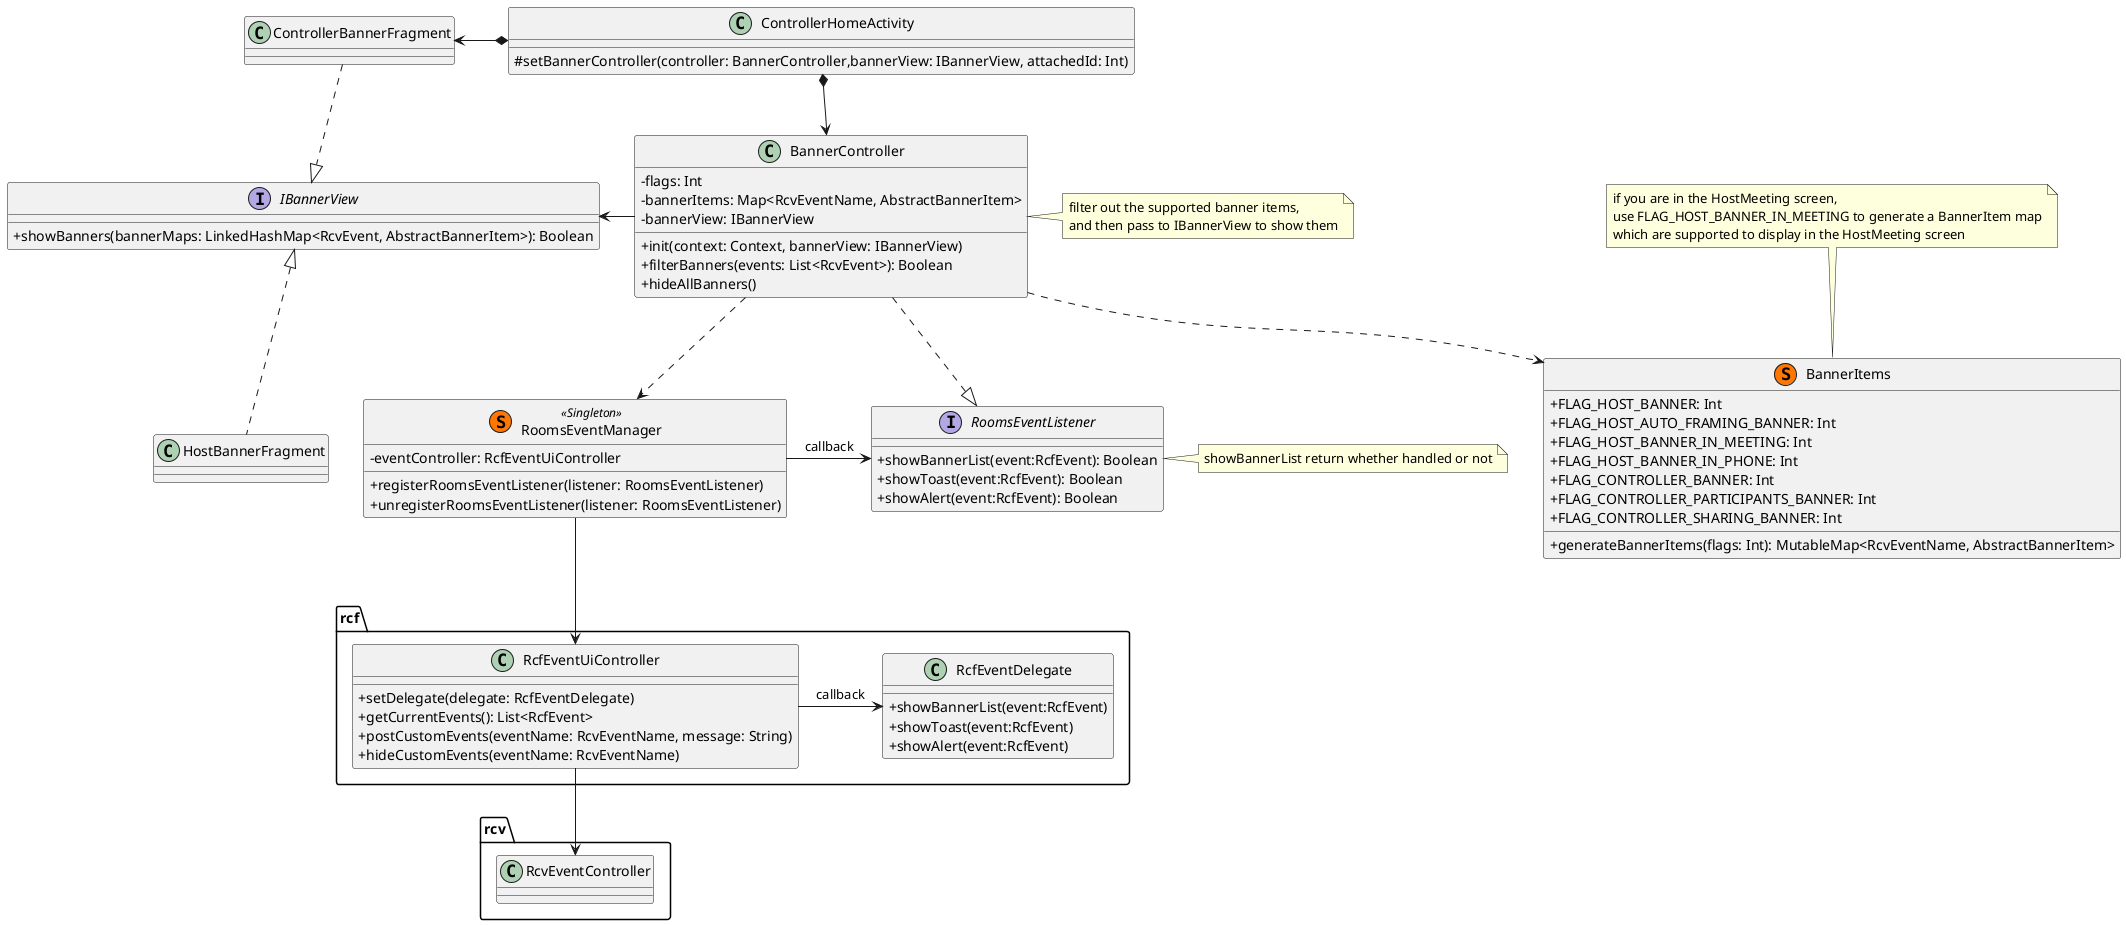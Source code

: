 @startuml
'https://plantuml.com/class-diagram
skinparam classAttributeIconSize 0

ControllerHomeActivity *-down-> BannerController
ControllerHomeActivity *-left-> ControllerBannerFragment

ControllerBannerFragment ..|> IBannerView
HostBannerFragment .up.|> IBannerView

BannerController .down.|> RoomsEventListener
BannerController .down.> RoomsEventManager
BannerController .down.> BannerItems
BannerController -left-> IBannerView

RoomsEventManager -down-> rcf.RcfEventUiController
RoomsEventManager -right-> RoomsEventListener: callback
rcf.RcfEventUiController -down-> rcv.RcvEventController

class ControllerHomeActivity {
    # setBannerController(controller: BannerController,bannerView: IBannerView, attachedId: Int)
}

class HostBannerFragment
class ControllerBannerFragment

note top of BannerItems
    if you are in the HostMeeting screen,
    use FLAG_HOST_BANNER_IN_MEETING to generate a BannerItem map
    which are supported to display in the HostMeeting screen
end note
class BannerItems<< (S, #FF7700) >> {
    + FLAG_HOST_BANNER: Int
    + FLAG_HOST_AUTO_FRAMING_BANNER: Int
    + FLAG_HOST_BANNER_IN_MEETING: Int
    + FLAG_HOST_BANNER_IN_PHONE: Int
    + FLAG_CONTROLLER_BANNER: Int
    + FLAG_CONTROLLER_PARTICIPANTS_BANNER: Int
    + FLAG_CONTROLLER_SHARING_BANNER: Int
    + generateBannerItems(flags: Int): MutableMap<RcvEventName, AbstractBannerItem>
}

note right of BannerController
    filter out the supported banner items,
    and then pass to IBannerView to show them
end note
class BannerController {
    - flags: Int
    - bannerItems: Map<RcvEventName, AbstractBannerItem>
    - bannerView: IBannerView
    + init(context: Context, bannerView: IBannerView)
    + filterBanners(events: List<RcvEvent>): Boolean
    + hideAllBanners()
}

interface IBannerView {
    + showBanners(bannerMaps: LinkedHashMap<RcvEvent, AbstractBannerItem>): Boolean
}

class RoomsEventManager<< (S, #FF7700) Singleton>> {
    - eventController: RcfEventUiController
    + registerRoomsEventListener(listener: RoomsEventListener)
    + unregisterRoomsEventListener(listener: RoomsEventListener)
}

note right of RoomsEventListener
    showBannerList return whether handled or not
end note
interface RoomsEventListener {
    + showBannerList(event:RcfEvent): Boolean
    + showToast(event:RcfEvent): Boolean
    + showAlert(event:RcfEvent): Boolean
}

namespace rcf {
    class RcfEventUiController {
        + setDelegate(delegate: RcfEventDelegate)
        + getCurrentEvents(): List<RcfEvent>
        + postCustomEvents(eventName: RcvEventName, message: String)
        + hideCustomEvents(eventName: RcvEventName)
    }

    class RcfEventDelegate {
        + showBannerList(event:RcfEvent)
        + showToast(event:RcfEvent)
        + showAlert(event:RcfEvent)
    }

    RcfEventUiController -right-> RcfEventDelegate: callback
}

namespace rcv {
    class RcvEventController
}
@enduml